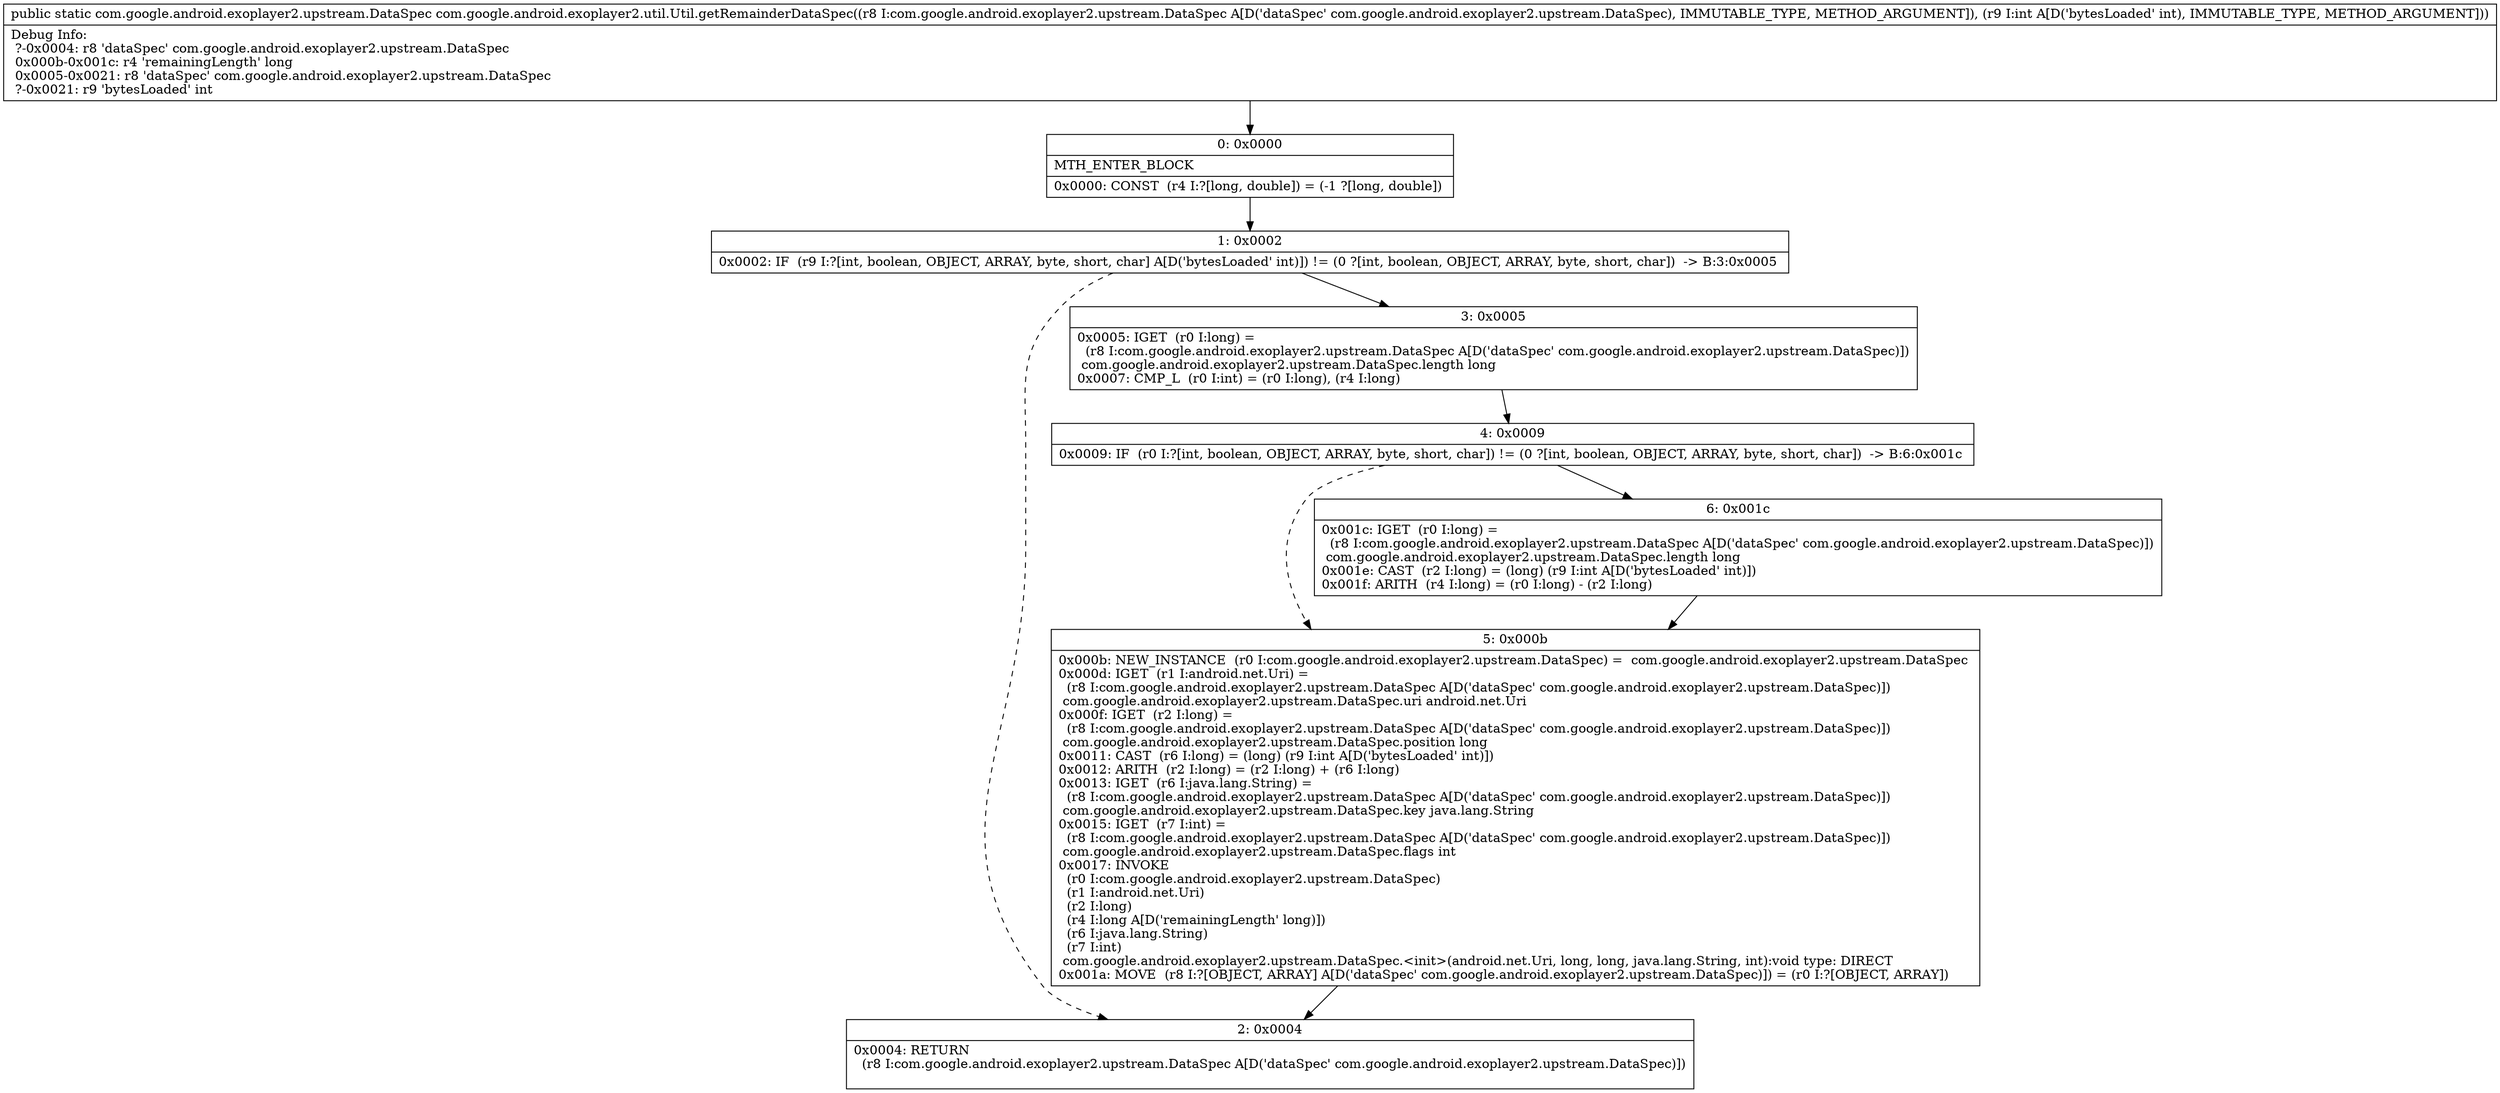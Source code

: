 digraph "CFG forcom.google.android.exoplayer2.util.Util.getRemainderDataSpec(Lcom\/google\/android\/exoplayer2\/upstream\/DataSpec;I)Lcom\/google\/android\/exoplayer2\/upstream\/DataSpec;" {
Node_0 [shape=record,label="{0\:\ 0x0000|MTH_ENTER_BLOCK\l|0x0000: CONST  (r4 I:?[long, double]) = (\-1 ?[long, double]) \l}"];
Node_1 [shape=record,label="{1\:\ 0x0002|0x0002: IF  (r9 I:?[int, boolean, OBJECT, ARRAY, byte, short, char] A[D('bytesLoaded' int)]) != (0 ?[int, boolean, OBJECT, ARRAY, byte, short, char])  \-\> B:3:0x0005 \l}"];
Node_2 [shape=record,label="{2\:\ 0x0004|0x0004: RETURN  \l  (r8 I:com.google.android.exoplayer2.upstream.DataSpec A[D('dataSpec' com.google.android.exoplayer2.upstream.DataSpec)])\l \l}"];
Node_3 [shape=record,label="{3\:\ 0x0005|0x0005: IGET  (r0 I:long) = \l  (r8 I:com.google.android.exoplayer2.upstream.DataSpec A[D('dataSpec' com.google.android.exoplayer2.upstream.DataSpec)])\l com.google.android.exoplayer2.upstream.DataSpec.length long \l0x0007: CMP_L  (r0 I:int) = (r0 I:long), (r4 I:long) \l}"];
Node_4 [shape=record,label="{4\:\ 0x0009|0x0009: IF  (r0 I:?[int, boolean, OBJECT, ARRAY, byte, short, char]) != (0 ?[int, boolean, OBJECT, ARRAY, byte, short, char])  \-\> B:6:0x001c \l}"];
Node_5 [shape=record,label="{5\:\ 0x000b|0x000b: NEW_INSTANCE  (r0 I:com.google.android.exoplayer2.upstream.DataSpec) =  com.google.android.exoplayer2.upstream.DataSpec \l0x000d: IGET  (r1 I:android.net.Uri) = \l  (r8 I:com.google.android.exoplayer2.upstream.DataSpec A[D('dataSpec' com.google.android.exoplayer2.upstream.DataSpec)])\l com.google.android.exoplayer2.upstream.DataSpec.uri android.net.Uri \l0x000f: IGET  (r2 I:long) = \l  (r8 I:com.google.android.exoplayer2.upstream.DataSpec A[D('dataSpec' com.google.android.exoplayer2.upstream.DataSpec)])\l com.google.android.exoplayer2.upstream.DataSpec.position long \l0x0011: CAST  (r6 I:long) = (long) (r9 I:int A[D('bytesLoaded' int)]) \l0x0012: ARITH  (r2 I:long) = (r2 I:long) + (r6 I:long) \l0x0013: IGET  (r6 I:java.lang.String) = \l  (r8 I:com.google.android.exoplayer2.upstream.DataSpec A[D('dataSpec' com.google.android.exoplayer2.upstream.DataSpec)])\l com.google.android.exoplayer2.upstream.DataSpec.key java.lang.String \l0x0015: IGET  (r7 I:int) = \l  (r8 I:com.google.android.exoplayer2.upstream.DataSpec A[D('dataSpec' com.google.android.exoplayer2.upstream.DataSpec)])\l com.google.android.exoplayer2.upstream.DataSpec.flags int \l0x0017: INVOKE  \l  (r0 I:com.google.android.exoplayer2.upstream.DataSpec)\l  (r1 I:android.net.Uri)\l  (r2 I:long)\l  (r4 I:long A[D('remainingLength' long)])\l  (r6 I:java.lang.String)\l  (r7 I:int)\l com.google.android.exoplayer2.upstream.DataSpec.\<init\>(android.net.Uri, long, long, java.lang.String, int):void type: DIRECT \l0x001a: MOVE  (r8 I:?[OBJECT, ARRAY] A[D('dataSpec' com.google.android.exoplayer2.upstream.DataSpec)]) = (r0 I:?[OBJECT, ARRAY]) \l}"];
Node_6 [shape=record,label="{6\:\ 0x001c|0x001c: IGET  (r0 I:long) = \l  (r8 I:com.google.android.exoplayer2.upstream.DataSpec A[D('dataSpec' com.google.android.exoplayer2.upstream.DataSpec)])\l com.google.android.exoplayer2.upstream.DataSpec.length long \l0x001e: CAST  (r2 I:long) = (long) (r9 I:int A[D('bytesLoaded' int)]) \l0x001f: ARITH  (r4 I:long) = (r0 I:long) \- (r2 I:long) \l}"];
MethodNode[shape=record,label="{public static com.google.android.exoplayer2.upstream.DataSpec com.google.android.exoplayer2.util.Util.getRemainderDataSpec((r8 I:com.google.android.exoplayer2.upstream.DataSpec A[D('dataSpec' com.google.android.exoplayer2.upstream.DataSpec), IMMUTABLE_TYPE, METHOD_ARGUMENT]), (r9 I:int A[D('bytesLoaded' int), IMMUTABLE_TYPE, METHOD_ARGUMENT]))  | Debug Info:\l  ?\-0x0004: r8 'dataSpec' com.google.android.exoplayer2.upstream.DataSpec\l  0x000b\-0x001c: r4 'remainingLength' long\l  0x0005\-0x0021: r8 'dataSpec' com.google.android.exoplayer2.upstream.DataSpec\l  ?\-0x0021: r9 'bytesLoaded' int\l}"];
MethodNode -> Node_0;
Node_0 -> Node_1;
Node_1 -> Node_2[style=dashed];
Node_1 -> Node_3;
Node_3 -> Node_4;
Node_4 -> Node_5[style=dashed];
Node_4 -> Node_6;
Node_5 -> Node_2;
Node_6 -> Node_5;
}

